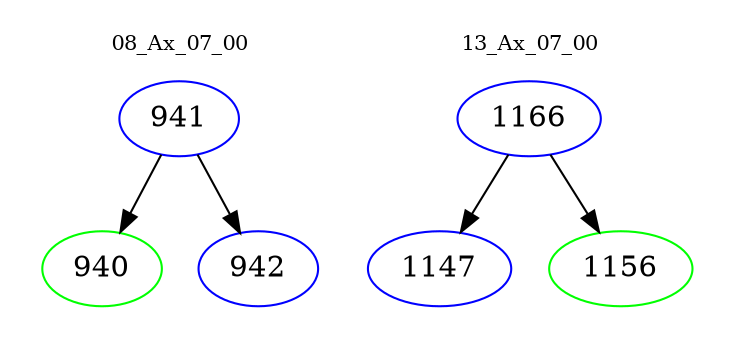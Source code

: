 digraph{
subgraph cluster_0 {
color = white
label = "08_Ax_07_00";
fontsize=10;
T0_941 [label="941", color="blue"]
T0_941 -> T0_940 [color="black"]
T0_940 [label="940", color="green"]
T0_941 -> T0_942 [color="black"]
T0_942 [label="942", color="blue"]
}
subgraph cluster_1 {
color = white
label = "13_Ax_07_00";
fontsize=10;
T1_1166 [label="1166", color="blue"]
T1_1166 -> T1_1147 [color="black"]
T1_1147 [label="1147", color="blue"]
T1_1166 -> T1_1156 [color="black"]
T1_1156 [label="1156", color="green"]
}
}
